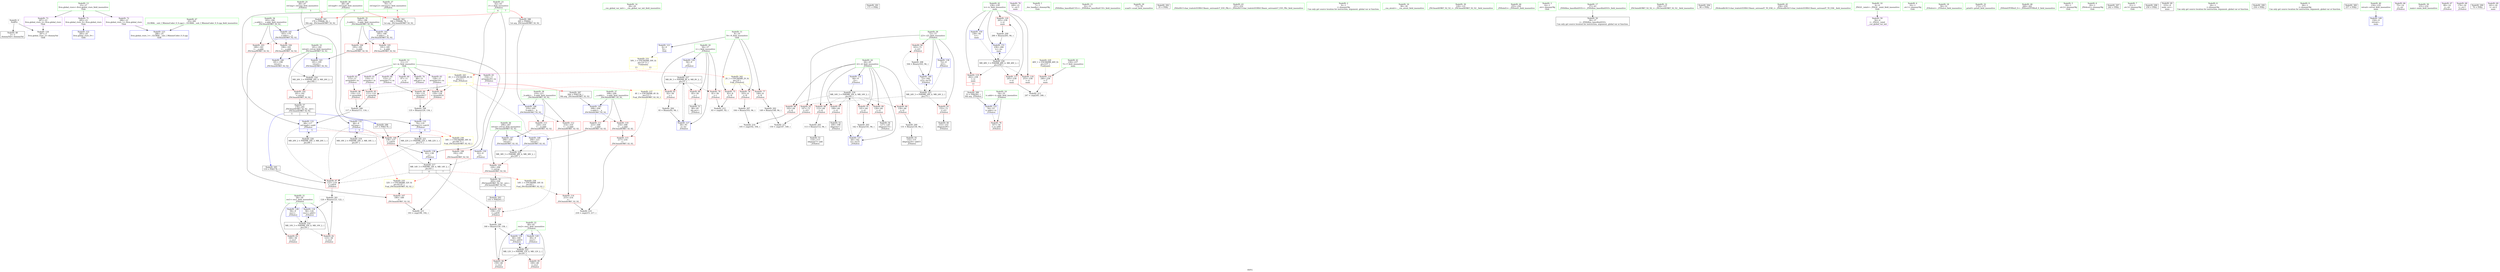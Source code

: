 digraph "SVFG" {
	label="SVFG";

	Node0x559735a56fa0 [shape=record,color=grey,label="{NodeID: 0\nNullPtr}"];
	Node0x559735a56fa0 -> Node0x559735a71ab0[style=solid];
	Node0x559735a56fa0 -> Node0x559735a769f0[style=solid];
	Node0x559735a71370 [shape=record,color=red,label="{NodeID: 97\n122\<--119\n\<--call10\n_Z5Solvei\n}"];
	Node0x559735a71370 -> Node0x559735a75100[style=solid];
	Node0x559735a6ec20 [shape=record,color=green,label="{NodeID: 14\n28\<--29\n__cxx_global_var_init\<--__cxx_global_var_init_field_insensitive\n}"];
	Node0x559735a70eb0 [shape=record,color=red,label="{NodeID: 111\n223\<--208\n\<--__a.addr\n_ZSt3minIiERKT_S2_S2_\n}"];
	Node0x559735a70eb0 -> Node0x559735a77da0[style=solid];
	Node0x559735a6f870 [shape=record,color=green,label="{NodeID: 28\n72\<--73\ni23\<--i23_field_insensitive\n_Z5Solvei\n}"];
	Node0x559735a6f870 -> Node0x559735a73f60[style=solid];
	Node0x559735a6f870 -> Node0x559735a74030[style=solid];
	Node0x559735a6f870 -> Node0x559735a74100[style=solid];
	Node0x559735a6f870 -> Node0x559735a77580[style=solid];
	Node0x559735a6f870 -> Node0x559735a77720[style=solid];
	Node0x559735a993b0 [shape=record,color=black,label="{NodeID: 291\n171 = PHI()\n}"];
	Node0x559735a7c850 [shape=record,color=grey,label="{NodeID: 208\n164 = Binary(163, 94, )\n}"];
	Node0x559735a7c850 -> Node0x559735a77720[style=solid];
	Node0x559735a76af0 [shape=record,color=blue,label="{NodeID: 125\n54\<--53\ntc.addr\<--tc\n_Z5Solvei\n}"];
	Node0x559735a76af0 -> Node0x559735a73400[style=dashed];
	Node0x559735a704c0 [shape=record,color=green,label="{NodeID: 42\n238\<--239\ntc\<--tc_field_insensitive\nmain\n}"];
	Node0x559735a704c0 -> Node0x559735a763e0[style=solid];
	Node0x559735a704c0 -> Node0x559735a764b0[style=solid];
	Node0x559735a704c0 -> Node0x559735a76580[style=solid];
	Node0x559735a704c0 -> Node0x559735a76650[style=solid];
	Node0x559735a704c0 -> Node0x559735a77f40[style=solid];
	Node0x559735a704c0 -> Node0x559735a78010[style=solid];
	Node0x559735a86070 [shape=record,color=black,label="{NodeID: 222\nMR_12V_3 = PHI(MR_12V_4, MR_12V_2, )\npts\{61 \}\n}"];
	Node0x559735a86070 -> Node0x559735a738e0[style=dashed];
	Node0x559735a86070 -> Node0x559735a739b0[style=dashed];
	Node0x559735a86070 -> Node0x559735a77650[style=dashed];
	Node0x559735a77650 [shape=record,color=blue,label="{NodeID: 139\n60\<--160\nres2\<--add31\n_Z5Solvei\n}"];
	Node0x559735a77650 -> Node0x559735a86070[style=dashed];
	Node0x559735a72190 [shape=record,color=black,label="{NodeID: 56\n153\<--152\nidxprom28\<--\n_Z5Solvei\n}"];
	Node0x559735a88fe0 [shape=record,color=yellow,style=double,label="{NodeID: 236\n34V_1 = ENCHI(MR_34V_0)\npts\{69 71 \}\nFun[_ZSt3maxIiERKT_S2_S2_]}"];
	Node0x559735a88fe0 -> Node0x559735a70c40[style=dashed];
	Node0x559735a72cf0 [shape=record,color=purple,label="{NodeID: 70\n249\<--21\n\<--.str.3\nmain\n}"];
	Node0x559735a738e0 [shape=record,color=red,label="{NodeID: 84\n159\<--60\n\<--res2\n_Z5Solvei\n}"];
	Node0x559735a738e0 -> Node0x559735a74e00[style=solid];
	Node0x559735a571b0 [shape=record,color=green,label="{NodeID: 1\n7\<--1\n__dso_handle\<--dummyObj\nGlob }"];
	Node0x559735a71440 [shape=record,color=red,label="{NodeID: 98\n129\<--128\n\<--arrayidx14\n_Z5Solvei\n}"];
	Node0x559735a71440 -> Node0x559735a74c80[style=solid];
	Node0x559735a6ed20 [shape=record,color=green,label="{NodeID: 15\n32\<--33\n_ZNSt8ios_base4InitC1Ev\<--_ZNSt8ios_base4InitC1Ev_field_insensitive\n}"];
	Node0x559735a70f80 [shape=record,color=red,label="{NodeID: 112\n214\<--210\n\<--__b.addr\n_ZSt3minIiERKT_S2_S2_\n}"];
	Node0x559735a70f80 -> Node0x559735a71120[style=solid];
	Node0x559735a6f940 [shape=record,color=green,label="{NodeID: 29\n77\<--78\nscanf\<--scanf_field_insensitive\n}"];
	Node0x559735a994b0 [shape=record,color=black,label="{NodeID: 292\n35 = PHI()\n}"];
	Node0x559735a7c9d0 [shape=record,color=grey,label="{NodeID: 209\n266 = Binary(265, 94, )\n}"];
	Node0x559735a7c9d0 -> Node0x559735a78010[style=solid];
	Node0x559735a76bc0 [shape=record,color=blue,label="{NodeID: 126\n56\<--9\ni\<--\n_Z5Solvei\n}"];
	Node0x559735a76bc0 -> Node0x559735a87970[style=dashed];
	Node0x559735a70590 [shape=record,color=green,label="{NodeID: 43\n251\<--252\n_ZStlsISt11char_traitsIcEERSt13basic_ostreamIcT_ES5_PKc\<--_ZStlsISt11char_traitsIcEERSt13basic_ostreamIcT_ES5_PKc_field_insensitive\n}"];
	Node0x559735a86570 [shape=record,color=black,label="{NodeID: 223\nMR_24V_3 = PHI(MR_24V_4, MR_24V_2, )\npts\{73 \}\n}"];
	Node0x559735a86570 -> Node0x559735a73f60[style=dashed];
	Node0x559735a86570 -> Node0x559735a74030[style=dashed];
	Node0x559735a86570 -> Node0x559735a74100[style=dashed];
	Node0x559735a86570 -> Node0x559735a77720[style=dashed];
	Node0x559735a77720 [shape=record,color=blue,label="{NodeID: 140\n72\<--164\ni23\<--inc33\n_Z5Solvei\n}"];
	Node0x559735a77720 -> Node0x559735a86570[style=dashed];
	Node0x559735a72260 [shape=record,color=black,label="{NodeID: 57\n178\<--201\n_ZSt3maxIiERKT_S2_S2__ret\<--\n_ZSt3maxIiERKT_S2_S2_\n|{<s0>5|<s1>6}}"];
	Node0x559735a72260:s0 -> Node0x559735a998b0[style=solid,color=blue];
	Node0x559735a72260:s1 -> Node0x559735a99a20[style=solid,color=blue];
	Node0x559735a898d0 [shape=record,color=yellow,style=double,label="{NodeID: 237\n4V_1 = ENCHI(MR_4V_0)\npts\{13 \}\nFun[_ZSt3minIiERKT_S2_S2_]}"];
	Node0x559735a898d0 -> Node0x559735a762c0[style=dashed];
	Node0x559735a72dc0 [shape=record,color=purple,label="{NodeID: 71\n285\<--23\nllvm.global_ctors_0\<--llvm.global_ctors\nGlob }"];
	Node0x559735a72dc0 -> Node0x559735a767f0[style=solid];
	Node0x559735a739b0 [shape=record,color=red,label="{NodeID: 85\n169\<--60\n\<--res2\n_Z5Solvei\n}"];
	Node0x559735a6dca0 [shape=record,color=green,label="{NodeID: 2\n9\<--1\n\<--dummyObj\nCan only get source location for instruction, argument, global var or function.}"];
	Node0x559735a71510 [shape=record,color=red,label="{NodeID: 99\n134\<--133\n\<--arrayidx17\n_Z5Solvei\n}"];
	Node0x559735a71510 -> Node0x559735a74c80[style=solid];
	Node0x559735a6ee20 [shape=record,color=green,label="{NodeID: 16\n38\<--39\n__cxa_atexit\<--__cxa_atexit_field_insensitive\n}"];
	Node0x559735a71050 [shape=record,color=red,label="{NodeID: 113\n220\<--210\n\<--__b.addr\n_ZSt3minIiERKT_S2_S2_\n}"];
	Node0x559735a71050 -> Node0x559735a77cd0[style=solid];
	Node0x559735a6fa40 [shape=record,color=green,label="{NodeID: 30\n120\<--121\n_ZSt3maxIiERKT_S2_S2_\<--_ZSt3maxIiERKT_S2_S2__field_insensitive\n}"];
	Node0x559735a995b0 [shape=record,color=black,label="{NodeID: 293\n155 = PHI(203, )\n}"];
	Node0x559735a995b0 -> Node0x559735a716b0[style=solid];
	Node0x559735a7cb50 [shape=record,color=grey,label="{NodeID: 210\n218 = cmp(215, 217, )\n}"];
	Node0x559735a76c90 [shape=record,color=blue,label="{NodeID: 127\n56\<--93\ni\<--inc\n_Z5Solvei\n}"];
	Node0x559735a76c90 -> Node0x559735a87970[style=dashed];
	Node0x559735a70690 [shape=record,color=green,label="{NodeID: 44\n255\<--256\n_ZNSolsEi\<--_ZNSolsEi_field_insensitive\n}"];
	Node0x559735a86a70 [shape=record,color=black,label="{NodeID: 224\nMR_26V_3 = PHI(MR_26V_4, MR_26V_2, )\npts\{182 \}\n}"];
	Node0x559735a86a70 -> Node0x559735a71780[style=dashed];
	Node0x559735a777f0 [shape=record,color=blue,label="{NodeID: 141\n183\<--179\n__a.addr\<--__a\n_ZSt3maxIiERKT_S2_S2_\n}"];
	Node0x559735a777f0 -> Node0x559735a71850[style=dashed];
	Node0x559735a777f0 -> Node0x559735a71920[style=dashed];
	Node0x559735a72330 [shape=record,color=black,label="{NodeID: 58\n203\<--226\n_ZSt3minIiERKT_S2_S2__ret\<--\n_ZSt3minIiERKT_S2_S2_\n|{<s0>7}}"];
	Node0x559735a72330:s0 -> Node0x559735a995b0[style=solid,color=blue];
	Node0x559735a899e0 [shape=record,color=yellow,style=double,label="{NodeID: 238\n14V_1 = ENCHI(MR_14V_0)\npts\{63 \}\nFun[_ZSt3minIiERKT_S2_S2_]}"];
	Node0x559735a899e0 -> Node0x559735a71120[style=dashed];
	Node0x559735a72ec0 [shape=record,color=purple,label="{NodeID: 72\n286\<--23\nllvm.global_ctors_1\<--llvm.global_ctors\nGlob }"];
	Node0x559735a72ec0 -> Node0x559735a768f0[style=solid];
	Node0x559735a73a80 [shape=record,color=red,label="{NodeID: 86\n102\<--64\n\<--i2\n_Z5Solvei\n}"];
	Node0x559735a73a80 -> Node0x559735a7d150[style=solid];
	Node0x559735a6dd30 [shape=record,color=green,label="{NodeID: 3\n14\<--1\n.str\<--dummyObj\nGlob }"];
	Node0x559735a715e0 [shape=record,color=red,label="{NodeID: 100\n138\<--137\n\<--call19\n_Z5Solvei\n}"];
	Node0x559735a715e0 -> Node0x559735a773e0[style=solid];
	Node0x559735a6ef20 [shape=record,color=green,label="{NodeID: 17\n37\<--43\n_ZNSt8ios_base4InitD1Ev\<--_ZNSt8ios_base4InitD1Ev_field_insensitive\n}"];
	Node0x559735a6ef20 -> Node0x559735a71c80[style=solid];
	Node0x559735a71120 [shape=record,color=red,label="{NodeID: 114\n215\<--214\n\<--\n_ZSt3minIiERKT_S2_S2_\n}"];
	Node0x559735a71120 -> Node0x559735a7cb50[style=solid];
	Node0x559735a6fb40 [shape=record,color=green,label="{NodeID: 31\n156\<--157\n_ZSt3minIiERKT_S2_S2_\<--_ZSt3minIiERKT_S2_S2__field_insensitive\n}"];
	Node0x559735a997e0 [shape=record,color=black,label="{NodeID: 294\n90 = PHI()\n}"];
	Node0x559735a7ccd0 [shape=record,color=grey,label="{NodeID: 211\n150 = cmp(147, 149, )\n}"];
	Node0x559735a76d60 [shape=record,color=blue,label="{NodeID: 128\n58\<--9\nres1\<--\n_Z5Solvei\n}"];
	Node0x559735a76d60 -> Node0x559735a84270[style=dashed];
	Node0x559735a70790 [shape=record,color=green,label="{NodeID: 45\n258\<--259\n_ZSt4endlIcSt11char_traitsIcEERSt13basic_ostreamIT_T0_ES6_\<--_ZSt4endlIcSt11char_traitsIcEERSt13basic_ostreamIT_T0_ES6__field_insensitive\n}"];
	Node0x559735a86f70 [shape=record,color=black,label="{NodeID: 225\nMR_38V_3 = PHI(MR_38V_4, MR_38V_2, )\npts\{207 \}\n}"];
	Node0x559735a86f70 -> Node0x559735a70d10[style=dashed];
	Node0x559735a778c0 [shape=record,color=blue,label="{NodeID: 142\n185\<--180\n__b.addr\<--__b\n_ZSt3maxIiERKT_S2_S2_\n}"];
	Node0x559735a778c0 -> Node0x559735a719f0[style=dashed];
	Node0x559735a778c0 -> Node0x559735a70aa0[style=dashed];
	Node0x559735a72400 [shape=record,color=purple,label="{NodeID: 59\n34\<--4\n\<--_ZStL8__ioinit\n__cxx_global_var_init\n}"];
	Node0x559735a72fc0 [shape=record,color=purple,label="{NodeID: 73\n287\<--23\nllvm.global_ctors_2\<--llvm.global_ctors\nGlob }"];
	Node0x559735a72fc0 -> Node0x559735a769f0[style=solid];
	Node0x559735a73b50 [shape=record,color=red,label="{NodeID: 87\n108\<--64\n\<--i2\n_Z5Solvei\n}"];
	Node0x559735a73b50 -> Node0x559735a71e50[style=solid];
	Node0x559735a6ddc0 [shape=record,color=green,label="{NodeID: 4\n16\<--1\n.str.1\<--dummyObj\nGlob }"];
	Node0x559735a716b0 [shape=record,color=red,label="{NodeID: 101\n158\<--155\n\<--call30\n_Z5Solvei\n}"];
	Node0x559735a716b0 -> Node0x559735a74e00[style=solid];
	Node0x559735a6f020 [shape=record,color=green,label="{NodeID: 18\n50\<--51\n_Z5Solvei\<--_Z5Solvei_field_insensitive\n}"];
	Node0x559735a74c80 [shape=record,color=grey,label="{NodeID: 198\n135 = Binary(129, 134, )\n}"];
	Node0x559735a74c80 -> Node0x559735a77310[style=solid];
	Node0x559735a762c0 [shape=record,color=red,label="{NodeID: 115\n217\<--216\n\<--\n_ZSt3minIiERKT_S2_S2_\n}"];
	Node0x559735a762c0 -> Node0x559735a7cb50[style=solid];
	Node0x559735a6fc40 [shape=record,color=green,label="{NodeID: 32\n172\<--173\nprintf\<--printf_field_insensitive\n}"];
	Node0x559735a998b0 [shape=record,color=black,label="{NodeID: 295\n119 = PHI(178, )\n}"];
	Node0x559735a998b0 -> Node0x559735a71370[style=solid];
	Node0x559735a7ce50 [shape=record,color=grey,label="{NodeID: 212\n83 = cmp(81, 82, )\n}"];
	Node0x559735a76e30 [shape=record,color=blue,label="{NodeID: 129\n60\<--9\nres2\<--\n_Z5Solvei\n}"];
	Node0x559735a76e30 -> Node0x559735a86070[style=dashed];
	Node0x559735a70890 [shape=record,color=green,label="{NodeID: 46\n260\<--261\n_ZNSolsEPFRSoS_E\<--_ZNSolsEPFRSoS_E_field_insensitive\n}"];
	Node0x559735a87470 [shape=record,color=black,label="{NodeID: 226\nMR_48V_3 = PHI(MR_48V_4, MR_48V_2, )\npts\{239 \}\n}"];
	Node0x559735a87470 -> Node0x559735a763e0[style=dashed];
	Node0x559735a87470 -> Node0x559735a764b0[style=dashed];
	Node0x559735a87470 -> Node0x559735a76580[style=dashed];
	Node0x559735a87470 -> Node0x559735a76650[style=dashed];
	Node0x559735a87470 -> Node0x559735a78010[style=dashed];
	Node0x559735a77990 [shape=record,color=blue,label="{NodeID: 143\n181\<--195\nretval\<--\n_ZSt3maxIiERKT_S2_S2_\n}"];
	Node0x559735a77990 -> Node0x559735a86a70[style=dashed];
	Node0x559735a724d0 [shape=record,color=purple,label="{NodeID: 60\n87\<--11\n\<--in\n_Z5Solvei\n}"];
	Node0x559735a730c0 [shape=record,color=purple,label="{NodeID: 74\n88\<--11\nadd.ptr\<--in\n_Z5Solvei\n}"];
	Node0x559735a73c20 [shape=record,color=red,label="{NodeID: 88\n112\<--64\n\<--i2\n_Z5Solvei\n}"];
	Node0x559735a73c20 -> Node0x559735a7c3d0[style=solid];
	Node0x559735a6de50 [shape=record,color=green,label="{NodeID: 5\n18\<--1\n.str.2\<--dummyObj\nGlob }"];
	Node0x559735a71780 [shape=record,color=red,label="{NodeID: 102\n201\<--181\n\<--retval\n_ZSt3maxIiERKT_S2_S2_\n}"];
	Node0x559735a71780 -> Node0x559735a72260[style=solid];
	Node0x559735a6f120 [shape=record,color=green,label="{NodeID: 19\n54\<--55\ntc.addr\<--tc.addr_field_insensitive\n_Z5Solvei\n}"];
	Node0x559735a6f120 -> Node0x559735a73400[style=solid];
	Node0x559735a6f120 -> Node0x559735a76af0[style=solid];
	Node0x559735a74e00 [shape=record,color=grey,label="{NodeID: 199\n160 = Binary(159, 158, )\n}"];
	Node0x559735a74e00 -> Node0x559735a77650[style=solid];
	Node0x559735a76350 [shape=record,color=red,label="{NodeID: 116\n246\<--236\n\<--T\nmain\n}"];
	Node0x559735a76350 -> Node0x559735a7cfd0[style=solid];
	Node0x559735a6fd40 [shape=record,color=green,label="{NodeID: 33\n181\<--182\nretval\<--retval_field_insensitive\n_ZSt3maxIiERKT_S2_S2_\n}"];
	Node0x559735a6fd40 -> Node0x559735a71780[style=solid];
	Node0x559735a6fd40 -> Node0x559735a77990[style=solid];
	Node0x559735a6fd40 -> Node0x559735a77a60[style=solid];
	Node0x559735a99a20 [shape=record,color=black,label="{NodeID: 296\n137 = PHI(178, )\n}"];
	Node0x559735a99a20 -> Node0x559735a715e0[style=solid];
	Node0x559735a7cfd0 [shape=record,color=grey,label="{NodeID: 213\n247 = cmp(245, 246, )\n}"];
	Node0x559735a76f00 [shape=record,color=blue,label="{NodeID: 130\n62\<--9\nr\<--\n_Z5Solvei\n}"];
	Node0x559735a76f00 -> Node0x559735a84770[style=dashed];
	Node0x559735a70990 [shape=record,color=green,label="{NodeID: 47\n25\<--281\n_GLOBAL__sub_I_MiminoCoder_0_0.cpp\<--_GLOBAL__sub_I_MiminoCoder_0_0.cpp_field_insensitive\n}"];
	Node0x559735a70990 -> Node0x559735a768f0[style=solid];
	Node0x559735a87970 [shape=record,color=black,label="{NodeID: 227\nMR_8V_3 = PHI(MR_8V_4, MR_8V_2, )\npts\{57 \}\n}"];
	Node0x559735a87970 -> Node0x559735a734d0[style=dashed];
	Node0x559735a87970 -> Node0x559735a735a0[style=dashed];
	Node0x559735a87970 -> Node0x559735a73670[style=dashed];
	Node0x559735a87970 -> Node0x559735a76c90[style=dashed];
	Node0x559735a77a60 [shape=record,color=blue,label="{NodeID: 144\n181\<--198\nretval\<--\n_ZSt3maxIiERKT_S2_S2_\n}"];
	Node0x559735a77a60 -> Node0x559735a86a70[style=dashed];
	Node0x559735a725a0 [shape=record,color=purple,label="{NodeID: 61\n110\<--11\narrayidx\<--in\n_Z5Solvei\n}"];
	Node0x559735a725a0 -> Node0x559735a741d0[style=solid];
	Node0x559735a73190 [shape=record,color=red,label="{NodeID: 75\n82\<--8\n\<--N\n_Z5Solvei\n}"];
	Node0x559735a73190 -> Node0x559735a7ce50[style=solid];
	Node0x559735a73cf0 [shape=record,color=red,label="{NodeID: 89\n126\<--64\n\<--i2\n_Z5Solvei\n}"];
	Node0x559735a73cf0 -> Node0x559735a71ff0[style=solid];
	Node0x559735a6e690 [shape=record,color=green,label="{NodeID: 6\n20\<--1\n_ZSt4cerr\<--dummyObj\nGlob }"];
	Node0x559735a71850 [shape=record,color=red,label="{NodeID: 103\n189\<--183\n\<--__a.addr\n_ZSt3maxIiERKT_S2_S2_\n}"];
	Node0x559735a71850 -> Node0x559735a70b70[style=solid];
	Node0x559735a6f1f0 [shape=record,color=green,label="{NodeID: 20\n56\<--57\ni\<--i_field_insensitive\n_Z5Solvei\n}"];
	Node0x559735a6f1f0 -> Node0x559735a734d0[style=solid];
	Node0x559735a6f1f0 -> Node0x559735a735a0[style=solid];
	Node0x559735a6f1f0 -> Node0x559735a73670[style=solid];
	Node0x559735a6f1f0 -> Node0x559735a76bc0[style=solid];
	Node0x559735a6f1f0 -> Node0x559735a76c90[style=solid];
	Node0x559735a74f80 [shape=record,color=grey,label="{NodeID: 200\n131 = Binary(130, 94, )\n}"];
	Node0x559735a74f80 -> Node0x559735a720c0[style=solid];
	Node0x559735a763e0 [shape=record,color=red,label="{NodeID: 117\n245\<--238\n\<--tc\nmain\n}"];
	Node0x559735a763e0 -> Node0x559735a7cfd0[style=solid];
	Node0x559735a6fe10 [shape=record,color=green,label="{NodeID: 34\n183\<--184\n__a.addr\<--__a.addr_field_insensitive\n_ZSt3maxIiERKT_S2_S2_\n}"];
	Node0x559735a6fe10 -> Node0x559735a71850[style=solid];
	Node0x559735a6fe10 -> Node0x559735a71920[style=solid];
	Node0x559735a6fe10 -> Node0x559735a777f0[style=solid];
	Node0x559735a99b60 [shape=record,color=black,label="{NodeID: 297\n242 = PHI()\n}"];
	Node0x559735a7d150 [shape=record,color=grey,label="{NodeID: 214\n105 = cmp(102, 104, )\n}"];
	Node0x559735a76fd0 [shape=record,color=blue,label="{NodeID: 131\n64\<--9\ni2\<--\n_Z5Solvei\n}"];
	Node0x559735a76fd0 -> Node0x559735a84c70[style=dashed];
	Node0x559735a71ab0 [shape=record,color=black,label="{NodeID: 48\n2\<--3\ndummyVal\<--dummyVal\n}"];
	Node0x559735a77b30 [shape=record,color=blue,label="{NodeID: 145\n208\<--204\n__a.addr\<--__a\n_ZSt3minIiERKT_S2_S2_\n}"];
	Node0x559735a77b30 -> Node0x559735a70de0[style=dashed];
	Node0x559735a77b30 -> Node0x559735a70eb0[style=dashed];
	Node0x559735a72670 [shape=record,color=purple,label="{NodeID: 62\n115\<--11\narrayidx8\<--in\n_Z5Solvei\n}"];
	Node0x559735a72670 -> Node0x559735a712a0[style=solid];
	Node0x559735a89d60 [shape=record,color=yellow,style=double,label="{NodeID: 242\n2V_1 = ENCHI(MR_2V_0)\npts\{10 \}\nFun[_Z5Solvei]}"];
	Node0x559735a89d60 -> Node0x559735a73190[style=dashed];
	Node0x559735a89d60 -> Node0x559735a73260[style=dashed];
	Node0x559735a89d60 -> Node0x559735a73330[style=dashed];
	Node0x559735a73260 [shape=record,color=red,label="{NodeID: 76\n103\<--8\n\<--N\n_Z5Solvei\n}"];
	Node0x559735a73260 -> Node0x559735a7c6d0[style=solid];
	Node0x559735a73dc0 [shape=record,color=red,label="{NodeID: 90\n130\<--64\n\<--i2\n_Z5Solvei\n}"];
	Node0x559735a73dc0 -> Node0x559735a74f80[style=solid];
	Node0x559735a6e720 [shape=record,color=green,label="{NodeID: 7\n21\<--1\n.str.3\<--dummyObj\nGlob }"];
	Node0x559735a71920 [shape=record,color=red,label="{NodeID: 104\n198\<--183\n\<--__a.addr\n_ZSt3maxIiERKT_S2_S2_\n}"];
	Node0x559735a71920 -> Node0x559735a77a60[style=solid];
	Node0x559735a6f2c0 [shape=record,color=green,label="{NodeID: 21\n58\<--59\nres1\<--res1_field_insensitive\n_Z5Solvei\n}"];
	Node0x559735a6f2c0 -> Node0x559735a73740[style=solid];
	Node0x559735a6f2c0 -> Node0x559735a73810[style=solid];
	Node0x559735a6f2c0 -> Node0x559735a76d60[style=solid];
	Node0x559735a6f2c0 -> Node0x559735a77240[style=solid];
	Node0x559735a75100 [shape=record,color=grey,label="{NodeID: 201\n124 = Binary(123, 122, )\n}"];
	Node0x559735a75100 -> Node0x559735a77240[style=solid];
	Node0x559735a764b0 [shape=record,color=red,label="{NodeID: 118\n253\<--238\n\<--tc\nmain\n}"];
	Node0x559735a6fee0 [shape=record,color=green,label="{NodeID: 35\n185\<--186\n__b.addr\<--__b.addr_field_insensitive\n_ZSt3maxIiERKT_S2_S2_\n}"];
	Node0x559735a6fee0 -> Node0x559735a719f0[style=solid];
	Node0x559735a6fee0 -> Node0x559735a70aa0[style=solid];
	Node0x559735a6fee0 -> Node0x559735a778c0[style=solid];
	Node0x559735a99c30 [shape=record,color=black,label="{NodeID: 298\n250 = PHI()\n}"];
	Node0x559735a7d2d0 [shape=record,color=grey,label="{NodeID: 215\n193 = cmp(190, 192, )\n}"];
	Node0x559735a770a0 [shape=record,color=blue,label="{NodeID: 132\n66\<--9\nref.tmp\<--\n_Z5Solvei\n|{|<s3>5}}"];
	Node0x559735a770a0 -> Node0x559735a71370[style=dashed];
	Node0x559735a770a0 -> Node0x559735a715e0[style=dashed];
	Node0x559735a770a0 -> Node0x559735a85170[style=dashed];
	Node0x559735a770a0:s3 -> Node0x559735a88f00[style=dashed,color=red];
	Node0x559735a71bb0 [shape=record,color=black,label="{NodeID: 49\n233\<--9\nmain_ret\<--\nmain\n}"];
	Node0x559735a88990 [shape=record,color=yellow,style=double,label="{NodeID: 229\n46V_1 = ENCHI(MR_46V_0)\npts\{237 \}\nFun[main]}"];
	Node0x559735a88990 -> Node0x559735a76350[style=dashed];
	Node0x559735a77c00 [shape=record,color=blue,label="{NodeID: 146\n210\<--205\n__b.addr\<--__b\n_ZSt3minIiERKT_S2_S2_\n}"];
	Node0x559735a77c00 -> Node0x559735a70f80[style=dashed];
	Node0x559735a77c00 -> Node0x559735a71050[style=dashed];
	Node0x559735a72740 [shape=record,color=purple,label="{NodeID: 63\n128\<--11\narrayidx14\<--in\n_Z5Solvei\n}"];
	Node0x559735a72740 -> Node0x559735a71440[style=solid];
	Node0x559735a89e70 [shape=record,color=yellow,style=double,label="{NodeID: 243\n4V_1 = ENCHI(MR_4V_0)\npts\{13 \}\nFun[_Z5Solvei]|{|<s5>7}}"];
	Node0x559735a89e70 -> Node0x559735a741d0[style=dashed];
	Node0x559735a89e70 -> Node0x559735a712a0[style=dashed];
	Node0x559735a89e70 -> Node0x559735a71440[style=dashed];
	Node0x559735a89e70 -> Node0x559735a71510[style=dashed];
	Node0x559735a89e70 -> Node0x559735a716b0[style=dashed];
	Node0x559735a89e70:s5 -> Node0x559735a898d0[style=dashed,color=red];
	Node0x559735a73330 [shape=record,color=red,label="{NodeID: 77\n148\<--8\n\<--N\n_Z5Solvei\n}"];
	Node0x559735a73330 -> Node0x559735a7bf50[style=solid];
	Node0x559735a73e90 [shape=record,color=red,label="{NodeID: 91\n141\<--64\n\<--i2\n_Z5Solvei\n}"];
	Node0x559735a73e90 -> Node0x559735a7c0d0[style=solid];
	Node0x559735a6e7b0 [shape=record,color=green,label="{NodeID: 8\n24\<--1\n\<--dummyObj\nCan only get source location for instruction, argument, global var or function.}"];
	Node0x559735a719f0 [shape=record,color=red,label="{NodeID: 105\n191\<--185\n\<--__b.addr\n_ZSt3maxIiERKT_S2_S2_\n}"];
	Node0x559735a719f0 -> Node0x559735a70c40[style=solid];
	Node0x559735a6f390 [shape=record,color=green,label="{NodeID: 22\n60\<--61\nres2\<--res2_field_insensitive\n_Z5Solvei\n}"];
	Node0x559735a6f390 -> Node0x559735a738e0[style=solid];
	Node0x559735a6f390 -> Node0x559735a739b0[style=solid];
	Node0x559735a6f390 -> Node0x559735a76e30[style=solid];
	Node0x559735a6f390 -> Node0x559735a77650[style=solid];
	Node0x559735a7bf50 [shape=record,color=grey,label="{NodeID: 202\n149 = Binary(148, 94, )\n}"];
	Node0x559735a7bf50 -> Node0x559735a7ccd0[style=solid];
	Node0x559735a76580 [shape=record,color=red,label="{NodeID: 119\n262\<--238\n\<--tc\nmain\n|{<s0>13}}"];
	Node0x559735a76580:s0 -> Node0x559735a98cc0[style=solid,color=red];
	Node0x559735a6ffb0 [shape=record,color=green,label="{NodeID: 36\n206\<--207\nretval\<--retval_field_insensitive\n_ZSt3minIiERKT_S2_S2_\n}"];
	Node0x559735a6ffb0 -> Node0x559735a70d10[style=solid];
	Node0x559735a6ffb0 -> Node0x559735a77cd0[style=solid];
	Node0x559735a6ffb0 -> Node0x559735a77da0[style=solid];
	Node0x559735a99e60 [shape=record,color=black,label="{NodeID: 299\n254 = PHI()\n}"];
	Node0x559735a84270 [shape=record,color=black,label="{NodeID: 216\nMR_10V_3 = PHI(MR_10V_4, MR_10V_2, )\npts\{59 \}\n}"];
	Node0x559735a84270 -> Node0x559735a73740[style=dashed];
	Node0x559735a84270 -> Node0x559735a73810[style=dashed];
	Node0x559735a84270 -> Node0x559735a77240[style=dashed];
	Node0x559735a77170 [shape=record,color=blue,label="{NodeID: 133\n68\<--117\nref.tmp6\<--sub9\n_Z5Solvei\n|{|<s3>5}}"];
	Node0x559735a77170 -> Node0x559735a71370[style=dashed];
	Node0x559735a77170 -> Node0x559735a715e0[style=dashed];
	Node0x559735a77170 -> Node0x559735a85670[style=dashed];
	Node0x559735a77170:s3 -> Node0x559735a88fe0[style=dashed,color=red];
	Node0x559735a71c80 [shape=record,color=black,label="{NodeID: 50\n36\<--37\n\<--_ZNSt8ios_base4InitD1Ev\nCan only get source location for instruction, argument, global var or function.}"];
	Node0x559735a77cd0 [shape=record,color=blue,label="{NodeID: 147\n206\<--220\nretval\<--\n_ZSt3minIiERKT_S2_S2_\n}"];
	Node0x559735a77cd0 -> Node0x559735a86f70[style=dashed];
	Node0x559735a72810 [shape=record,color=purple,label="{NodeID: 64\n133\<--11\narrayidx17\<--in\n_Z5Solvei\n}"];
	Node0x559735a72810 -> Node0x559735a71510[style=solid];
	Node0x559735a73400 [shape=record,color=red,label="{NodeID: 78\n167\<--54\n\<--tc.addr\n_Z5Solvei\n}"];
	Node0x559735a73f60 [shape=record,color=red,label="{NodeID: 92\n147\<--72\n\<--i23\n_Z5Solvei\n}"];
	Node0x559735a73f60 -> Node0x559735a7ccd0[style=solid];
	Node0x559735a6e840 [shape=record,color=green,label="{NodeID: 9\n94\<--1\n\<--dummyObj\nCan only get source location for instruction, argument, global var or function.}"];
	Node0x559735a70aa0 [shape=record,color=red,label="{NodeID: 106\n195\<--185\n\<--__b.addr\n_ZSt3maxIiERKT_S2_S2_\n}"];
	Node0x559735a70aa0 -> Node0x559735a77990[style=solid];
	Node0x559735a6f460 [shape=record,color=green,label="{NodeID: 23\n62\<--63\nr\<--r_field_insensitive\n_Z5Solvei\n|{|<s2>6|<s3>7}}"];
	Node0x559735a6f460 -> Node0x559735a76f00[style=solid];
	Node0x559735a6f460 -> Node0x559735a773e0[style=solid];
	Node0x559735a6f460:s2 -> Node0x559735a9a000[style=solid,color=red];
	Node0x559735a6f460:s3 -> Node0x559735a98bc0[style=solid,color=red];
	Node0x559735a7c0d0 [shape=record,color=grey,label="{NodeID: 203\n142 = Binary(141, 94, )\n}"];
	Node0x559735a7c0d0 -> Node0x559735a774b0[style=solid];
	Node0x559735a76650 [shape=record,color=red,label="{NodeID: 120\n265\<--238\n\<--tc\nmain\n}"];
	Node0x559735a76650 -> Node0x559735a7c9d0[style=solid];
	Node0x559735a70080 [shape=record,color=green,label="{NodeID: 37\n208\<--209\n__a.addr\<--__a.addr_field_insensitive\n_ZSt3minIiERKT_S2_S2_\n}"];
	Node0x559735a70080 -> Node0x559735a70de0[style=solid];
	Node0x559735a70080 -> Node0x559735a70eb0[style=solid];
	Node0x559735a70080 -> Node0x559735a77b30[style=solid];
	Node0x559735a99f30 [shape=record,color=black,label="{NodeID: 300\n257 = PHI()\n}"];
	Node0x559735a84770 [shape=record,color=black,label="{NodeID: 217\nMR_14V_3 = PHI(MR_14V_4, MR_14V_2, )\npts\{63 \}\n|{|<s4>6|<s5>7}}"];
	Node0x559735a84770 -> Node0x559735a71370[style=dashed];
	Node0x559735a84770 -> Node0x559735a715e0[style=dashed];
	Node0x559735a84770 -> Node0x559735a716b0[style=dashed];
	Node0x559735a84770 -> Node0x559735a773e0[style=dashed];
	Node0x559735a84770:s4 -> Node0x559735a88f00[style=dashed,color=red];
	Node0x559735a84770:s5 -> Node0x559735a899e0[style=dashed,color=red];
	Node0x559735a77240 [shape=record,color=blue,label="{NodeID: 134\n58\<--124\nres1\<--add11\n_Z5Solvei\n}"];
	Node0x559735a77240 -> Node0x559735a84270[style=dashed];
	Node0x559735a71d80 [shape=record,color=black,label="{NodeID: 51\n86\<--85\nidx.ext\<--\n_Z5Solvei\n}"];
	Node0x559735a88b50 [shape=record,color=yellow,style=double,label="{NodeID: 231\n50V_1 = ENCHI(MR_50V_0)\npts\{10 13 \}\nFun[main]|{<s0>13|<s1>13}}"];
	Node0x559735a88b50:s0 -> Node0x559735a89d60[style=dashed,color=red];
	Node0x559735a88b50:s1 -> Node0x559735a89e70[style=dashed,color=red];
	Node0x559735a77da0 [shape=record,color=blue,label="{NodeID: 148\n206\<--223\nretval\<--\n_ZSt3minIiERKT_S2_S2_\n}"];
	Node0x559735a77da0 -> Node0x559735a86f70[style=dashed];
	Node0x559735a728e0 [shape=record,color=purple,label="{NodeID: 65\n154\<--11\narrayidx29\<--in\n_Z5Solvei\n|{<s0>7}}"];
	Node0x559735a728e0:s0 -> Node0x559735a989d0[style=solid,color=red];
	Node0x559735a734d0 [shape=record,color=red,label="{NodeID: 79\n81\<--56\n\<--i\n_Z5Solvei\n}"];
	Node0x559735a734d0 -> Node0x559735a7ce50[style=solid];
	Node0x559735a74030 [shape=record,color=red,label="{NodeID: 93\n152\<--72\n\<--i23\n_Z5Solvei\n}"];
	Node0x559735a74030 -> Node0x559735a72190[style=solid];
	Node0x559735a6e8d0 [shape=record,color=green,label="{NodeID: 10\n4\<--6\n_ZStL8__ioinit\<--_ZStL8__ioinit_field_insensitive\nGlob }"];
	Node0x559735a6e8d0 -> Node0x559735a72400[style=solid];
	Node0x559735a70b70 [shape=record,color=red,label="{NodeID: 107\n190\<--189\n\<--\n_ZSt3maxIiERKT_S2_S2_\n}"];
	Node0x559735a70b70 -> Node0x559735a7d2d0[style=solid];
	Node0x559735a6f530 [shape=record,color=green,label="{NodeID: 24\n64\<--65\ni2\<--i2_field_insensitive\n_Z5Solvei\n}"];
	Node0x559735a6f530 -> Node0x559735a73a80[style=solid];
	Node0x559735a6f530 -> Node0x559735a73b50[style=solid];
	Node0x559735a6f530 -> Node0x559735a73c20[style=solid];
	Node0x559735a6f530 -> Node0x559735a73cf0[style=solid];
	Node0x559735a6f530 -> Node0x559735a73dc0[style=solid];
	Node0x559735a6f530 -> Node0x559735a73e90[style=solid];
	Node0x559735a6f530 -> Node0x559735a76fd0[style=solid];
	Node0x559735a6f530 -> Node0x559735a774b0[style=solid];
	Node0x559735a989d0 [shape=record,color=black,label="{NodeID: 287\n204 = PHI(154, )\n0th arg _ZSt3minIiERKT_S2_S2_ }"];
	Node0x559735a989d0 -> Node0x559735a77b30[style=solid];
	Node0x559735a7c250 [shape=record,color=grey,label="{NodeID: 204\n93 = Binary(92, 94, )\n}"];
	Node0x559735a7c250 -> Node0x559735a76c90[style=solid];
	Node0x559735a76720 [shape=record,color=blue,label="{NodeID: 121\n8\<--9\nN\<--\nGlob }"];
	Node0x559735a76720 -> Node0x559735a88b50[style=dashed];
	Node0x559735a70150 [shape=record,color=green,label="{NodeID: 38\n210\<--211\n__b.addr\<--__b.addr_field_insensitive\n_ZSt3minIiERKT_S2_S2_\n}"];
	Node0x559735a70150 -> Node0x559735a70f80[style=solid];
	Node0x559735a70150 -> Node0x559735a71050[style=solid];
	Node0x559735a70150 -> Node0x559735a77c00[style=solid];
	Node0x559735a9a000 [shape=record,color=black,label="{NodeID: 301\n179 = PHI(66, 62, )\n0th arg _ZSt3maxIiERKT_S2_S2_ }"];
	Node0x559735a9a000 -> Node0x559735a777f0[style=solid];
	Node0x559735a84c70 [shape=record,color=black,label="{NodeID: 218\nMR_16V_3 = PHI(MR_16V_4, MR_16V_2, )\npts\{65 \}\n}"];
	Node0x559735a84c70 -> Node0x559735a73a80[style=dashed];
	Node0x559735a84c70 -> Node0x559735a73b50[style=dashed];
	Node0x559735a84c70 -> Node0x559735a73c20[style=dashed];
	Node0x559735a84c70 -> Node0x559735a73cf0[style=dashed];
	Node0x559735a84c70 -> Node0x559735a73dc0[style=dashed];
	Node0x559735a84c70 -> Node0x559735a73e90[style=dashed];
	Node0x559735a84c70 -> Node0x559735a774b0[style=dashed];
	Node0x559735a77310 [shape=record,color=blue,label="{NodeID: 135\n70\<--135\nref.tmp12\<--sub18\n_Z5Solvei\n|{|<s2>6}}"];
	Node0x559735a77310 -> Node0x559735a715e0[style=dashed];
	Node0x559735a77310 -> Node0x559735a85b70[style=dashed];
	Node0x559735a77310:s2 -> Node0x559735a88fe0[style=dashed,color=red];
	Node0x559735a71e50 [shape=record,color=black,label="{NodeID: 52\n109\<--108\nidxprom\<--\n_Z5Solvei\n}"];
	Node0x559735a77e70 [shape=record,color=blue,label="{NodeID: 149\n234\<--9\nretval\<--\nmain\n}"];
	Node0x559735a729b0 [shape=record,color=purple,label="{NodeID: 66\n75\<--14\n\<--.str\n_Z5Solvei\n}"];
	Node0x559735a735a0 [shape=record,color=red,label="{NodeID: 80\n85\<--56\n\<--i\n_Z5Solvei\n}"];
	Node0x559735a735a0 -> Node0x559735a71d80[style=solid];
	Node0x559735a74100 [shape=record,color=red,label="{NodeID: 94\n163\<--72\n\<--i23\n_Z5Solvei\n}"];
	Node0x559735a74100 -> Node0x559735a7c850[style=solid];
	Node0x559735a6e960 [shape=record,color=green,label="{NodeID: 11\n8\<--10\nN\<--N_field_insensitive\nGlob }"];
	Node0x559735a6e960 -> Node0x559735a73190[style=solid];
	Node0x559735a6e960 -> Node0x559735a73260[style=solid];
	Node0x559735a6e960 -> Node0x559735a73330[style=solid];
	Node0x559735a6e960 -> Node0x559735a76720[style=solid];
	Node0x559735a70c40 [shape=record,color=red,label="{NodeID: 108\n192\<--191\n\<--\n_ZSt3maxIiERKT_S2_S2_\n}"];
	Node0x559735a70c40 -> Node0x559735a7d2d0[style=solid];
	Node0x559735a6f600 [shape=record,color=green,label="{NodeID: 25\n66\<--67\nref.tmp\<--ref.tmp_field_insensitive\n_Z5Solvei\n|{|<s1>5}}"];
	Node0x559735a6f600 -> Node0x559735a770a0[style=solid];
	Node0x559735a6f600:s1 -> Node0x559735a9a000[style=solid,color=red];
	Node0x559735a98bc0 [shape=record,color=black,label="{NodeID: 288\n205 = PHI(62, )\n1st arg _ZSt3minIiERKT_S2_S2_ }"];
	Node0x559735a98bc0 -> Node0x559735a77c00[style=solid];
	Node0x559735a7c3d0 [shape=record,color=grey,label="{NodeID: 205\n113 = Binary(112, 94, )\n}"];
	Node0x559735a7c3d0 -> Node0x559735a71f20[style=solid];
	Node0x559735a767f0 [shape=record,color=blue,label="{NodeID: 122\n285\<--24\nllvm.global_ctors_0\<--\nGlob }"];
	Node0x559735a70220 [shape=record,color=green,label="{NodeID: 39\n231\<--232\nmain\<--main_field_insensitive\n}"];
	Node0x559735a9a270 [shape=record,color=black,label="{NodeID: 302\n180 = PHI(68, 70, )\n1st arg _ZSt3maxIiERKT_S2_S2_ }"];
	Node0x559735a9a270 -> Node0x559735a778c0[style=solid];
	Node0x559735a85170 [shape=record,color=black,label="{NodeID: 219\nMR_18V_2 = PHI(MR_18V_3, MR_18V_1, )\npts\{67 \}\n}"];
	Node0x559735a85170 -> Node0x559735a770a0[style=dashed];
	Node0x559735a773e0 [shape=record,color=blue,label="{NodeID: 136\n62\<--138\nr\<--\n_Z5Solvei\n}"];
	Node0x559735a773e0 -> Node0x559735a84770[style=dashed];
	Node0x559735a71f20 [shape=record,color=black,label="{NodeID: 53\n114\<--113\nidxprom7\<--add\n_Z5Solvei\n}"];
	Node0x559735a77f40 [shape=record,color=blue,label="{NodeID: 150\n238\<--94\ntc\<--\nmain\n}"];
	Node0x559735a77f40 -> Node0x559735a87470[style=dashed];
	Node0x559735a72a80 [shape=record,color=purple,label="{NodeID: 67\n89\<--14\n\<--.str\n_Z5Solvei\n}"];
	Node0x559735a73670 [shape=record,color=red,label="{NodeID: 81\n92\<--56\n\<--i\n_Z5Solvei\n}"];
	Node0x559735a73670 -> Node0x559735a7c250[style=solid];
	Node0x559735a741d0 [shape=record,color=red,label="{NodeID: 95\n111\<--110\n\<--arrayidx\n_Z5Solvei\n}"];
	Node0x559735a741d0 -> Node0x559735a7c550[style=solid];
	Node0x559735a6ea20 [shape=record,color=green,label="{NodeID: 12\n11\<--13\nin\<--in_field_insensitive\nGlob }"];
	Node0x559735a6ea20 -> Node0x559735a724d0[style=solid];
	Node0x559735a6ea20 -> Node0x559735a725a0[style=solid];
	Node0x559735a6ea20 -> Node0x559735a72670[style=solid];
	Node0x559735a6ea20 -> Node0x559735a72740[style=solid];
	Node0x559735a6ea20 -> Node0x559735a72810[style=solid];
	Node0x559735a6ea20 -> Node0x559735a728e0[style=solid];
	Node0x559735a6ea20 -> Node0x559735a730c0[style=solid];
	Node0x559735a70d10 [shape=record,color=red,label="{NodeID: 109\n226\<--206\n\<--retval\n_ZSt3minIiERKT_S2_S2_\n}"];
	Node0x559735a70d10 -> Node0x559735a72330[style=solid];
	Node0x559735a6f6d0 [shape=record,color=green,label="{NodeID: 26\n68\<--69\nref.tmp6\<--ref.tmp6_field_insensitive\n_Z5Solvei\n|{|<s1>5}}"];
	Node0x559735a6f6d0 -> Node0x559735a77170[style=solid];
	Node0x559735a6f6d0:s1 -> Node0x559735a9a270[style=solid,color=red];
	Node0x559735a98cc0 [shape=record,color=black,label="{NodeID: 289\n53 = PHI(262, )\n0th arg _Z5Solvei }"];
	Node0x559735a98cc0 -> Node0x559735a76af0[style=solid];
	Node0x559735a7c550 [shape=record,color=grey,label="{NodeID: 206\n117 = Binary(111, 116, )\n}"];
	Node0x559735a7c550 -> Node0x559735a77170[style=solid];
	Node0x559735a768f0 [shape=record,color=blue,label="{NodeID: 123\n286\<--25\nllvm.global_ctors_1\<--_GLOBAL__sub_I_MiminoCoder_0_0.cpp\nGlob }"];
	Node0x559735a70320 [shape=record,color=green,label="{NodeID: 40\n234\<--235\nretval\<--retval_field_insensitive\nmain\n}"];
	Node0x559735a70320 -> Node0x559735a77e70[style=solid];
	Node0x559735a85670 [shape=record,color=black,label="{NodeID: 220\nMR_20V_2 = PHI(MR_20V_3, MR_20V_1, )\npts\{69 \}\n}"];
	Node0x559735a85670 -> Node0x559735a77170[style=dashed];
	Node0x559735a774b0 [shape=record,color=blue,label="{NodeID: 137\n64\<--142\ni2\<--inc21\n_Z5Solvei\n}"];
	Node0x559735a774b0 -> Node0x559735a84c70[style=dashed];
	Node0x559735a71ff0 [shape=record,color=black,label="{NodeID: 54\n127\<--126\nidxprom13\<--\n_Z5Solvei\n}"];
	Node0x559735a78010 [shape=record,color=blue,label="{NodeID: 151\n238\<--266\ntc\<--inc\nmain\n}"];
	Node0x559735a78010 -> Node0x559735a87470[style=dashed];
	Node0x559735a72b50 [shape=record,color=purple,label="{NodeID: 68\n170\<--16\n\<--.str.1\n_Z5Solvei\n}"];
	Node0x559735a73740 [shape=record,color=red,label="{NodeID: 82\n123\<--58\n\<--res1\n_Z5Solvei\n}"];
	Node0x559735a73740 -> Node0x559735a75100[style=solid];
	Node0x559735a712a0 [shape=record,color=red,label="{NodeID: 96\n116\<--115\n\<--arrayidx8\n_Z5Solvei\n}"];
	Node0x559735a712a0 -> Node0x559735a7c550[style=solid];
	Node0x559735a6eb20 [shape=record,color=green,label="{NodeID: 13\n23\<--27\nllvm.global_ctors\<--llvm.global_ctors_field_insensitive\nGlob }"];
	Node0x559735a6eb20 -> Node0x559735a72dc0[style=solid];
	Node0x559735a6eb20 -> Node0x559735a72ec0[style=solid];
	Node0x559735a6eb20 -> Node0x559735a72fc0[style=solid];
	Node0x559735a70de0 [shape=record,color=red,label="{NodeID: 110\n216\<--208\n\<--__a.addr\n_ZSt3minIiERKT_S2_S2_\n}"];
	Node0x559735a70de0 -> Node0x559735a762c0[style=solid];
	Node0x559735a6f7a0 [shape=record,color=green,label="{NodeID: 27\n70\<--71\nref.tmp12\<--ref.tmp12_field_insensitive\n_Z5Solvei\n|{|<s1>6}}"];
	Node0x559735a6f7a0 -> Node0x559735a77310[style=solid];
	Node0x559735a6f7a0:s1 -> Node0x559735a9a270[style=solid,color=red];
	Node0x559735a992b0 [shape=record,color=black,label="{NodeID: 290\n76 = PHI()\n}"];
	Node0x559735a7c6d0 [shape=record,color=grey,label="{NodeID: 207\n104 = Binary(103, 94, )\n}"];
	Node0x559735a7c6d0 -> Node0x559735a7d150[style=solid];
	Node0x559735a769f0 [shape=record,color=blue, style = dotted,label="{NodeID: 124\n287\<--3\nllvm.global_ctors_2\<--dummyVal\nGlob }"];
	Node0x559735a703f0 [shape=record,color=green,label="{NodeID: 41\n236\<--237\nT\<--T_field_insensitive\nmain\n}"];
	Node0x559735a703f0 -> Node0x559735a76350[style=solid];
	Node0x559735a85b70 [shape=record,color=black,label="{NodeID: 221\nMR_22V_2 = PHI(MR_22V_3, MR_22V_1, )\npts\{71 \}\n}"];
	Node0x559735a85b70 -> Node0x559735a71370[style=dashed];
	Node0x559735a85b70 -> Node0x559735a77310[style=dashed];
	Node0x559735a77580 [shape=record,color=blue,label="{NodeID: 138\n72\<--9\ni23\<--\n_Z5Solvei\n}"];
	Node0x559735a77580 -> Node0x559735a86570[style=dashed];
	Node0x559735a720c0 [shape=record,color=black,label="{NodeID: 55\n132\<--131\nidxprom16\<--add15\n_Z5Solvei\n}"];
	Node0x559735a88f00 [shape=record,color=yellow,style=double,label="{NodeID: 235\n32V_1 = ENCHI(MR_32V_0)\npts\{63 67 \}\nFun[_ZSt3maxIiERKT_S2_S2_]}"];
	Node0x559735a88f00 -> Node0x559735a70b70[style=dashed];
	Node0x559735a72c20 [shape=record,color=purple,label="{NodeID: 69\n241\<--18\n\<--.str.2\nmain\n}"];
	Node0x559735a73810 [shape=record,color=red,label="{NodeID: 83\n168\<--58\n\<--res1\n_Z5Solvei\n}"];
}
